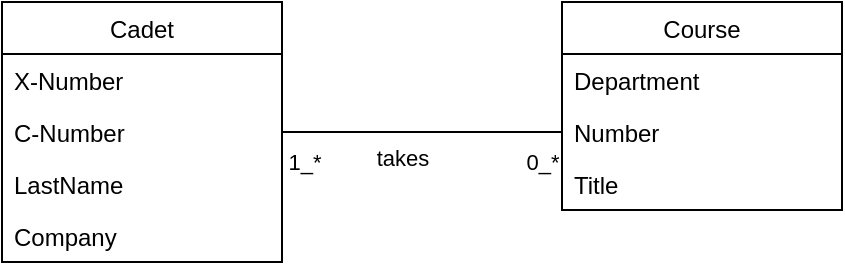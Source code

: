 <mxfile version="18.0.6" type="device"><diagram id="lqFXEcofSoQsJhlWBiWG" name="Page-1"><mxGraphModel dx="1422" dy="865" grid="1" gridSize="10" guides="1" tooltips="1" connect="1" arrows="1" fold="1" page="1" pageScale="1" pageWidth="1100" pageHeight="850" math="0" shadow="0"><root><mxCell id="0"/><mxCell id="1" parent="0"/><mxCell id="dyMkeJd-J0cN1ql1EqHU-1" value="Cadet" style="swimlane;fontStyle=0;childLayout=stackLayout;horizontal=1;startSize=26;fillColor=none;horizontalStack=0;resizeParent=1;resizeParentMax=0;resizeLast=0;collapsible=1;marginBottom=0;" parent="1" vertex="1"><mxGeometry x="480" y="390" width="140" height="130" as="geometry"/></mxCell><mxCell id="dyMkeJd-J0cN1ql1EqHU-2" value="X-Number" style="text;strokeColor=none;fillColor=none;align=left;verticalAlign=top;spacingLeft=4;spacingRight=4;overflow=hidden;rotatable=0;points=[[0,0.5],[1,0.5]];portConstraint=eastwest;" parent="dyMkeJd-J0cN1ql1EqHU-1" vertex="1"><mxGeometry y="26" width="140" height="26" as="geometry"/></mxCell><mxCell id="dyMkeJd-J0cN1ql1EqHU-3" value="C-Number" style="text;strokeColor=none;fillColor=none;align=left;verticalAlign=top;spacingLeft=4;spacingRight=4;overflow=hidden;rotatable=0;points=[[0,0.5],[1,0.5]];portConstraint=eastwest;" parent="dyMkeJd-J0cN1ql1EqHU-1" vertex="1"><mxGeometry y="52" width="140" height="26" as="geometry"/></mxCell><mxCell id="dyMkeJd-J0cN1ql1EqHU-4" value="LastName" style="text;strokeColor=none;fillColor=none;align=left;verticalAlign=top;spacingLeft=4;spacingRight=4;overflow=hidden;rotatable=0;points=[[0,0.5],[1,0.5]];portConstraint=eastwest;" parent="dyMkeJd-J0cN1ql1EqHU-1" vertex="1"><mxGeometry y="78" width="140" height="26" as="geometry"/></mxCell><mxCell id="dyMkeJd-J0cN1ql1EqHU-5" value="Company" style="text;strokeColor=none;fillColor=none;align=left;verticalAlign=top;spacingLeft=4;spacingRight=4;overflow=hidden;rotatable=0;points=[[0,0.5],[1,0.5]];portConstraint=eastwest;" parent="dyMkeJd-J0cN1ql1EqHU-1" vertex="1"><mxGeometry y="104" width="140" height="26" as="geometry"/></mxCell><mxCell id="dyMkeJd-J0cN1ql1EqHU-6" value="Course" style="swimlane;fontStyle=0;childLayout=stackLayout;horizontal=1;startSize=26;fillColor=none;horizontalStack=0;resizeParent=1;resizeParentMax=0;resizeLast=0;collapsible=1;marginBottom=0;" parent="1" vertex="1"><mxGeometry x="760" y="390" width="140" height="104" as="geometry"/></mxCell><mxCell id="dyMkeJd-J0cN1ql1EqHU-7" value="Department" style="text;strokeColor=none;fillColor=none;align=left;verticalAlign=top;spacingLeft=4;spacingRight=4;overflow=hidden;rotatable=0;points=[[0,0.5],[1,0.5]];portConstraint=eastwest;" parent="dyMkeJd-J0cN1ql1EqHU-6" vertex="1"><mxGeometry y="26" width="140" height="26" as="geometry"/></mxCell><mxCell id="dyMkeJd-J0cN1ql1EqHU-8" value="Number" style="text;strokeColor=none;fillColor=none;align=left;verticalAlign=top;spacingLeft=4;spacingRight=4;overflow=hidden;rotatable=0;points=[[0,0.5],[1,0.5]];portConstraint=eastwest;" parent="dyMkeJd-J0cN1ql1EqHU-6" vertex="1"><mxGeometry y="52" width="140" height="26" as="geometry"/></mxCell><mxCell id="dyMkeJd-J0cN1ql1EqHU-9" value="Title" style="text;strokeColor=none;fillColor=none;align=left;verticalAlign=top;spacingLeft=4;spacingRight=4;overflow=hidden;rotatable=0;points=[[0,0.5],[1,0.5]];portConstraint=eastwest;" parent="dyMkeJd-J0cN1ql1EqHU-6" vertex="1"><mxGeometry y="78" width="140" height="26" as="geometry"/></mxCell><mxCell id="dyMkeJd-J0cN1ql1EqHU-10" style="rounded=0;orthogonalLoop=1;jettySize=auto;html=1;entryX=0;entryY=0.5;entryDx=0;entryDy=0;endArrow=none;endFill=0;" parent="1" source="dyMkeJd-J0cN1ql1EqHU-3" target="dyMkeJd-J0cN1ql1EqHU-8" edge="1"><mxGeometry relative="1" as="geometry"/></mxCell><mxCell id="dyMkeJd-J0cN1ql1EqHU-11" value="takes" style="edgeLabel;html=1;align=center;verticalAlign=middle;resizable=0;points=[];" parent="dyMkeJd-J0cN1ql1EqHU-10" vertex="1" connectable="0"><mxGeometry x="-0.143" y="-1" relative="1" as="geometry"><mxPoint y="12" as="offset"/></mxGeometry></mxCell><mxCell id="dyMkeJd-J0cN1ql1EqHU-12" value="1_*" style="edgeLabel;html=1;align=center;verticalAlign=middle;resizable=0;points=[];" parent="dyMkeJd-J0cN1ql1EqHU-10" vertex="1" connectable="0"><mxGeometry x="-0.842" relative="1" as="geometry"><mxPoint y="15" as="offset"/></mxGeometry></mxCell><mxCell id="dyMkeJd-J0cN1ql1EqHU-13" value="0_*" style="edgeLabel;html=1;align=center;verticalAlign=middle;resizable=0;points=[];" parent="dyMkeJd-J0cN1ql1EqHU-10" vertex="1" connectable="0"><mxGeometry x="0.852" y="-1" relative="1" as="geometry"><mxPoint y="14" as="offset"/></mxGeometry></mxCell></root></mxGraphModel></diagram></mxfile>